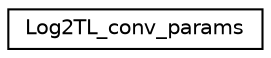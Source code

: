 digraph "Graphical Class Hierarchy"
{
 // LATEX_PDF_SIZE
  edge [fontname="Helvetica",fontsize="10",labelfontname="Helvetica",labelfontsize="10"];
  node [fontname="Helvetica",fontsize="10",shape=record];
  rankdir="LR";
  Node0 [label="Log2TL_conv_params",height=0.2,width=0.4,color="black", fillcolor="white", style="filled",URL="$structLog2TL__conv__params.html",tooltip=" "];
}
